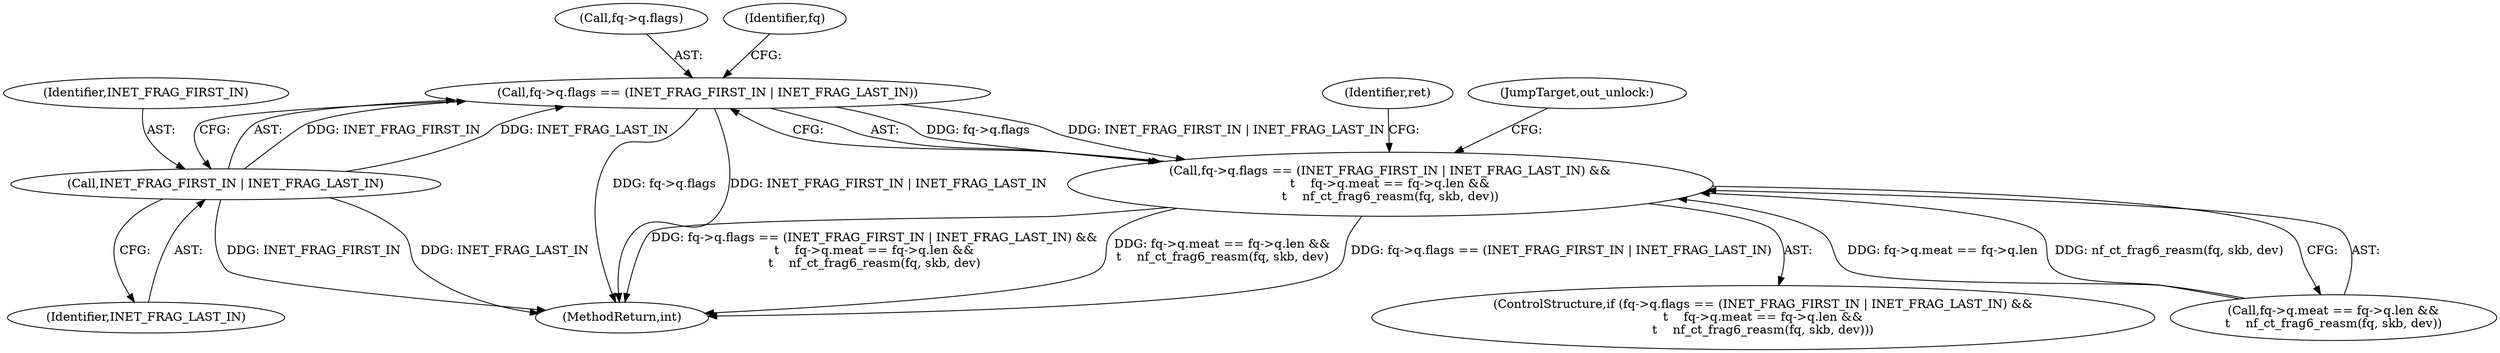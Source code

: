 digraph "0_linux_9b57da0630c9fd36ed7a20fc0f98dc82cc0777fa@pointer" {
"1000235" [label="(Call,fq->q.flags == (INET_FRAG_FIRST_IN | INET_FRAG_LAST_IN))"];
"1000241" [label="(Call,INET_FRAG_FIRST_IN | INET_FRAG_LAST_IN)"];
"1000234" [label="(Call,fq->q.flags == (INET_FRAG_FIRST_IN | INET_FRAG_LAST_IN) &&\n\t    fq->q.meat == fq->q.len &&\n\t    nf_ct_frag6_reasm(fq, skb, dev))"];
"1000280" [label="(MethodReturn,int)"];
"1000233" [label="(ControlStructure,if (fq->q.flags == (INET_FRAG_FIRST_IN | INET_FRAG_LAST_IN) &&\n\t    fq->q.meat == fq->q.len &&\n\t    nf_ct_frag6_reasm(fq, skb, dev)))"];
"1000242" [label="(Identifier,INET_FRAG_FIRST_IN)"];
"1000263" [label="(JumpTarget,out_unlock:)"];
"1000244" [label="(Call,fq->q.meat == fq->q.len &&\n\t    nf_ct_frag6_reasm(fq, skb, dev))"];
"1000235" [label="(Call,fq->q.flags == (INET_FRAG_FIRST_IN | INET_FRAG_LAST_IN))"];
"1000236" [label="(Call,fq->q.flags)"];
"1000243" [label="(Identifier,INET_FRAG_LAST_IN)"];
"1000261" [label="(Identifier,ret)"];
"1000241" [label="(Call,INET_FRAG_FIRST_IN | INET_FRAG_LAST_IN)"];
"1000234" [label="(Call,fq->q.flags == (INET_FRAG_FIRST_IN | INET_FRAG_LAST_IN) &&\n\t    fq->q.meat == fq->q.len &&\n\t    nf_ct_frag6_reasm(fq, skb, dev))"];
"1000248" [label="(Identifier,fq)"];
"1000235" -> "1000234"  [label="AST: "];
"1000235" -> "1000241"  [label="CFG: "];
"1000236" -> "1000235"  [label="AST: "];
"1000241" -> "1000235"  [label="AST: "];
"1000248" -> "1000235"  [label="CFG: "];
"1000234" -> "1000235"  [label="CFG: "];
"1000235" -> "1000280"  [label="DDG: fq->q.flags"];
"1000235" -> "1000280"  [label="DDG: INET_FRAG_FIRST_IN | INET_FRAG_LAST_IN"];
"1000235" -> "1000234"  [label="DDG: fq->q.flags"];
"1000235" -> "1000234"  [label="DDG: INET_FRAG_FIRST_IN | INET_FRAG_LAST_IN"];
"1000241" -> "1000235"  [label="DDG: INET_FRAG_FIRST_IN"];
"1000241" -> "1000235"  [label="DDG: INET_FRAG_LAST_IN"];
"1000241" -> "1000243"  [label="CFG: "];
"1000242" -> "1000241"  [label="AST: "];
"1000243" -> "1000241"  [label="AST: "];
"1000241" -> "1000280"  [label="DDG: INET_FRAG_FIRST_IN"];
"1000241" -> "1000280"  [label="DDG: INET_FRAG_LAST_IN"];
"1000234" -> "1000233"  [label="AST: "];
"1000234" -> "1000244"  [label="CFG: "];
"1000244" -> "1000234"  [label="AST: "];
"1000261" -> "1000234"  [label="CFG: "];
"1000263" -> "1000234"  [label="CFG: "];
"1000234" -> "1000280"  [label="DDG: fq->q.flags == (INET_FRAG_FIRST_IN | INET_FRAG_LAST_IN)"];
"1000234" -> "1000280"  [label="DDG: fq->q.flags == (INET_FRAG_FIRST_IN | INET_FRAG_LAST_IN) &&\n\t    fq->q.meat == fq->q.len &&\n\t    nf_ct_frag6_reasm(fq, skb, dev)"];
"1000234" -> "1000280"  [label="DDG: fq->q.meat == fq->q.len &&\n\t    nf_ct_frag6_reasm(fq, skb, dev)"];
"1000244" -> "1000234"  [label="DDG: fq->q.meat == fq->q.len"];
"1000244" -> "1000234"  [label="DDG: nf_ct_frag6_reasm(fq, skb, dev)"];
}
